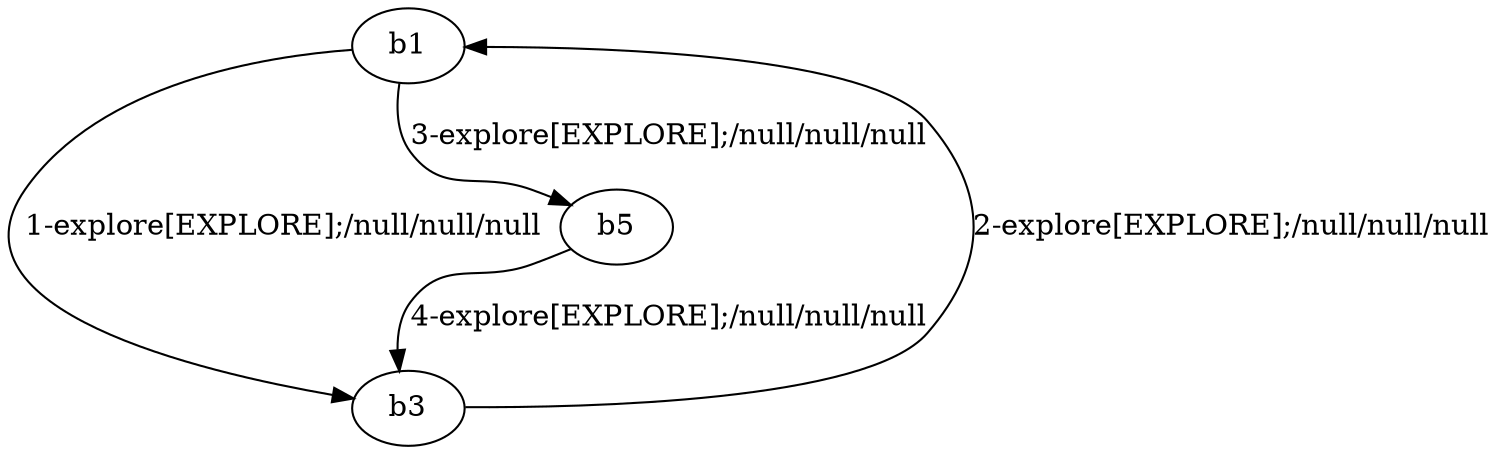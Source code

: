 # Total number of goals covered by this test: 1
# b1 --> b3

digraph g {
"b1" -> "b3" [label = "1-explore[EXPLORE];/null/null/null"];
"b3" -> "b1" [label = "2-explore[EXPLORE];/null/null/null"];
"b1" -> "b5" [label = "3-explore[EXPLORE];/null/null/null"];
"b5" -> "b3" [label = "4-explore[EXPLORE];/null/null/null"];
}